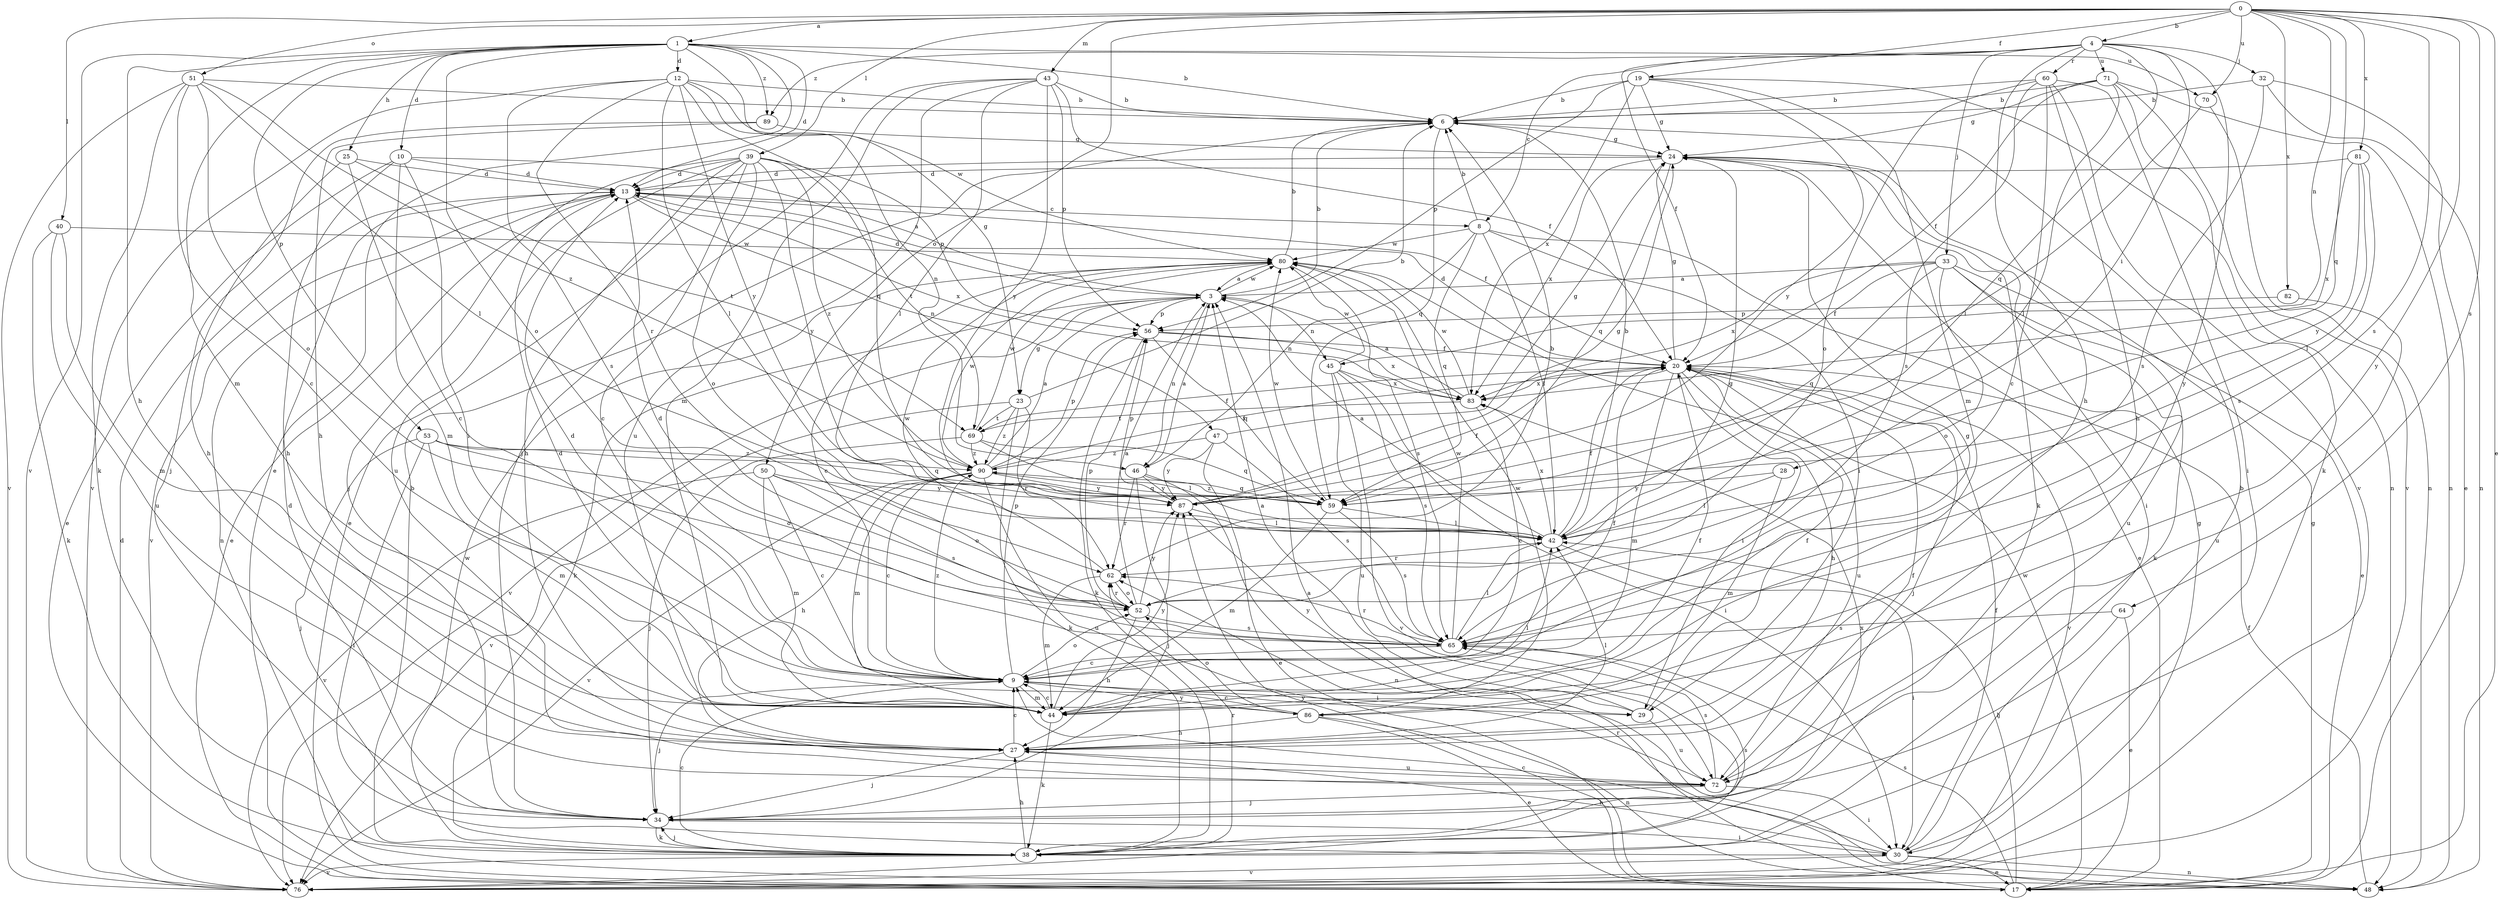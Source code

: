 strict digraph  {
0;
1;
3;
4;
6;
8;
9;
10;
12;
13;
17;
19;
20;
23;
24;
25;
27;
28;
29;
30;
32;
33;
34;
38;
39;
40;
42;
43;
44;
45;
46;
47;
48;
50;
51;
52;
53;
56;
59;
60;
62;
64;
65;
69;
70;
71;
72;
76;
80;
81;
82;
83;
86;
87;
89;
90;
0 -> 1  [label=a];
0 -> 4  [label=b];
0 -> 17  [label=e];
0 -> 19  [label=f];
0 -> 39  [label=l];
0 -> 40  [label=l];
0 -> 43  [label=m];
0 -> 45  [label=n];
0 -> 50  [label=o];
0 -> 51  [label=o];
0 -> 59  [label=q];
0 -> 64  [label=s];
0 -> 65  [label=s];
0 -> 70  [label=u];
0 -> 81  [label=x];
0 -> 82  [label=x];
0 -> 86  [label=y];
1 -> 6  [label=b];
1 -> 10  [label=d];
1 -> 12  [label=d];
1 -> 13  [label=d];
1 -> 17  [label=e];
1 -> 23  [label=g];
1 -> 25  [label=h];
1 -> 27  [label=h];
1 -> 44  [label=m];
1 -> 52  [label=o];
1 -> 53  [label=p];
1 -> 70  [label=u];
1 -> 76  [label=v];
1 -> 89  [label=z];
3 -> 6  [label=b];
3 -> 13  [label=d];
3 -> 23  [label=g];
3 -> 38  [label=k];
3 -> 45  [label=n];
3 -> 46  [label=n];
3 -> 56  [label=p];
3 -> 76  [label=v];
3 -> 80  [label=w];
4 -> 8  [label=c];
4 -> 20  [label=f];
4 -> 27  [label=h];
4 -> 28  [label=i];
4 -> 32  [label=j];
4 -> 33  [label=j];
4 -> 59  [label=q];
4 -> 60  [label=r];
4 -> 71  [label=u];
4 -> 86  [label=y];
4 -> 89  [label=z];
6 -> 24  [label=g];
6 -> 59  [label=q];
8 -> 6  [label=b];
8 -> 17  [label=e];
8 -> 29  [label=i];
8 -> 42  [label=l];
8 -> 46  [label=n];
8 -> 59  [label=q];
8 -> 80  [label=w];
9 -> 13  [label=d];
9 -> 20  [label=f];
9 -> 29  [label=i];
9 -> 34  [label=j];
9 -> 44  [label=m];
9 -> 52  [label=o];
9 -> 56  [label=p];
9 -> 86  [label=y];
9 -> 90  [label=z];
10 -> 3  [label=a];
10 -> 13  [label=d];
10 -> 17  [label=e];
10 -> 27  [label=h];
10 -> 29  [label=i];
10 -> 44  [label=m];
12 -> 6  [label=b];
12 -> 42  [label=l];
12 -> 46  [label=n];
12 -> 59  [label=q];
12 -> 62  [label=r];
12 -> 65  [label=s];
12 -> 76  [label=v];
12 -> 80  [label=w];
12 -> 87  [label=y];
13 -> 8  [label=c];
13 -> 17  [label=e];
13 -> 20  [label=f];
13 -> 47  [label=n];
13 -> 48  [label=n];
13 -> 76  [label=v];
13 -> 83  [label=x];
17 -> 3  [label=a];
17 -> 24  [label=g];
17 -> 42  [label=l];
17 -> 65  [label=s];
17 -> 80  [label=w];
17 -> 87  [label=y];
19 -> 6  [label=b];
19 -> 24  [label=g];
19 -> 44  [label=m];
19 -> 48  [label=n];
19 -> 56  [label=p];
19 -> 83  [label=x];
19 -> 87  [label=y];
20 -> 13  [label=d];
20 -> 24  [label=g];
20 -> 27  [label=h];
20 -> 29  [label=i];
20 -> 34  [label=j];
20 -> 44  [label=m];
20 -> 72  [label=u];
20 -> 76  [label=v];
20 -> 83  [label=x];
23 -> 6  [label=b];
23 -> 38  [label=k];
23 -> 62  [label=r];
23 -> 69  [label=t];
23 -> 76  [label=v];
23 -> 90  [label=z];
24 -> 13  [label=d];
24 -> 30  [label=i];
24 -> 38  [label=k];
24 -> 59  [label=q];
24 -> 83  [label=x];
25 -> 9  [label=c];
25 -> 13  [label=d];
25 -> 27  [label=h];
25 -> 69  [label=t];
27 -> 9  [label=c];
27 -> 34  [label=j];
27 -> 42  [label=l];
27 -> 72  [label=u];
28 -> 42  [label=l];
28 -> 44  [label=m];
28 -> 87  [label=y];
29 -> 3  [label=a];
29 -> 20  [label=f];
29 -> 72  [label=u];
29 -> 87  [label=y];
30 -> 6  [label=b];
30 -> 9  [label=c];
30 -> 17  [label=e];
30 -> 20  [label=f];
30 -> 27  [label=h];
30 -> 48  [label=n];
30 -> 76  [label=v];
32 -> 6  [label=b];
32 -> 17  [label=e];
32 -> 48  [label=n];
32 -> 65  [label=s];
33 -> 3  [label=a];
33 -> 17  [label=e];
33 -> 20  [label=f];
33 -> 38  [label=k];
33 -> 52  [label=o];
33 -> 59  [label=q];
33 -> 72  [label=u];
33 -> 83  [label=x];
34 -> 13  [label=d];
34 -> 30  [label=i];
34 -> 38  [label=k];
38 -> 6  [label=b];
38 -> 9  [label=c];
38 -> 27  [label=h];
38 -> 34  [label=j];
38 -> 62  [label=r];
38 -> 65  [label=s];
38 -> 76  [label=v];
38 -> 80  [label=w];
38 -> 83  [label=x];
39 -> 9  [label=c];
39 -> 13  [label=d];
39 -> 17  [label=e];
39 -> 27  [label=h];
39 -> 34  [label=j];
39 -> 52  [label=o];
39 -> 56  [label=p];
39 -> 69  [label=t];
39 -> 72  [label=u];
39 -> 87  [label=y];
39 -> 90  [label=z];
40 -> 38  [label=k];
40 -> 44  [label=m];
40 -> 72  [label=u];
40 -> 80  [label=w];
42 -> 3  [label=a];
42 -> 6  [label=b];
42 -> 20  [label=f];
42 -> 30  [label=i];
42 -> 62  [label=r];
42 -> 83  [label=x];
43 -> 6  [label=b];
43 -> 20  [label=f];
43 -> 34  [label=j];
43 -> 42  [label=l];
43 -> 44  [label=m];
43 -> 56  [label=p];
43 -> 72  [label=u];
43 -> 87  [label=y];
44 -> 9  [label=c];
44 -> 20  [label=f];
44 -> 24  [label=g];
44 -> 38  [label=k];
44 -> 42  [label=l];
44 -> 87  [label=y];
45 -> 30  [label=i];
45 -> 65  [label=s];
45 -> 72  [label=u];
45 -> 76  [label=v];
45 -> 80  [label=w];
45 -> 83  [label=x];
46 -> 3  [label=a];
46 -> 34  [label=j];
46 -> 48  [label=n];
46 -> 59  [label=q];
46 -> 62  [label=r];
46 -> 87  [label=y];
47 -> 17  [label=e];
47 -> 24  [label=g];
47 -> 65  [label=s];
47 -> 87  [label=y];
47 -> 90  [label=z];
48 -> 20  [label=f];
48 -> 62  [label=r];
50 -> 9  [label=c];
50 -> 44  [label=m];
50 -> 52  [label=o];
50 -> 65  [label=s];
50 -> 76  [label=v];
50 -> 87  [label=y];
51 -> 6  [label=b];
51 -> 9  [label=c];
51 -> 38  [label=k];
51 -> 42  [label=l];
51 -> 52  [label=o];
51 -> 76  [label=v];
51 -> 90  [label=z];
52 -> 3  [label=a];
52 -> 24  [label=g];
52 -> 27  [label=h];
52 -> 56  [label=p];
52 -> 62  [label=r];
52 -> 65  [label=s];
52 -> 87  [label=y];
53 -> 30  [label=i];
53 -> 34  [label=j];
53 -> 44  [label=m];
53 -> 52  [label=o];
53 -> 59  [label=q];
53 -> 90  [label=z];
56 -> 20  [label=f];
56 -> 38  [label=k];
56 -> 59  [label=q];
56 -> 83  [label=x];
59 -> 42  [label=l];
59 -> 44  [label=m];
59 -> 65  [label=s];
59 -> 80  [label=w];
59 -> 90  [label=z];
60 -> 6  [label=b];
60 -> 9  [label=c];
60 -> 27  [label=h];
60 -> 30  [label=i];
60 -> 52  [label=o];
60 -> 65  [label=s];
60 -> 76  [label=v];
62 -> 6  [label=b];
62 -> 44  [label=m];
62 -> 52  [label=o];
62 -> 80  [label=w];
64 -> 17  [label=e];
64 -> 34  [label=j];
64 -> 65  [label=s];
65 -> 9  [label=c];
65 -> 13  [label=d];
65 -> 42  [label=l];
65 -> 62  [label=r];
65 -> 80  [label=w];
69 -> 20  [label=f];
69 -> 34  [label=j];
69 -> 42  [label=l];
69 -> 59  [label=q];
69 -> 80  [label=w];
69 -> 90  [label=z];
70 -> 42  [label=l];
70 -> 48  [label=n];
71 -> 6  [label=b];
71 -> 20  [label=f];
71 -> 24  [label=g];
71 -> 38  [label=k];
71 -> 42  [label=l];
71 -> 48  [label=n];
71 -> 76  [label=v];
72 -> 20  [label=f];
72 -> 30  [label=i];
72 -> 34  [label=j];
72 -> 65  [label=s];
76 -> 13  [label=d];
76 -> 24  [label=g];
80 -> 3  [label=a];
80 -> 6  [label=b];
80 -> 9  [label=c];
80 -> 65  [label=s];
81 -> 13  [label=d];
81 -> 42  [label=l];
81 -> 65  [label=s];
81 -> 83  [label=x];
81 -> 87  [label=y];
82 -> 56  [label=p];
82 -> 72  [label=u];
83 -> 3  [label=a];
83 -> 9  [label=c];
83 -> 69  [label=t];
83 -> 80  [label=w];
86 -> 9  [label=c];
86 -> 13  [label=d];
86 -> 17  [label=e];
86 -> 27  [label=h];
86 -> 48  [label=n];
86 -> 52  [label=o];
86 -> 80  [label=w];
87 -> 20  [label=f];
87 -> 24  [label=g];
87 -> 42  [label=l];
87 -> 56  [label=p];
89 -> 24  [label=g];
89 -> 27  [label=h];
89 -> 34  [label=j];
90 -> 3  [label=a];
90 -> 9  [label=c];
90 -> 20  [label=f];
90 -> 27  [label=h];
90 -> 44  [label=m];
90 -> 56  [label=p];
90 -> 59  [label=q];
90 -> 72  [label=u];
90 -> 76  [label=v];
90 -> 80  [label=w];
90 -> 87  [label=y];
}
